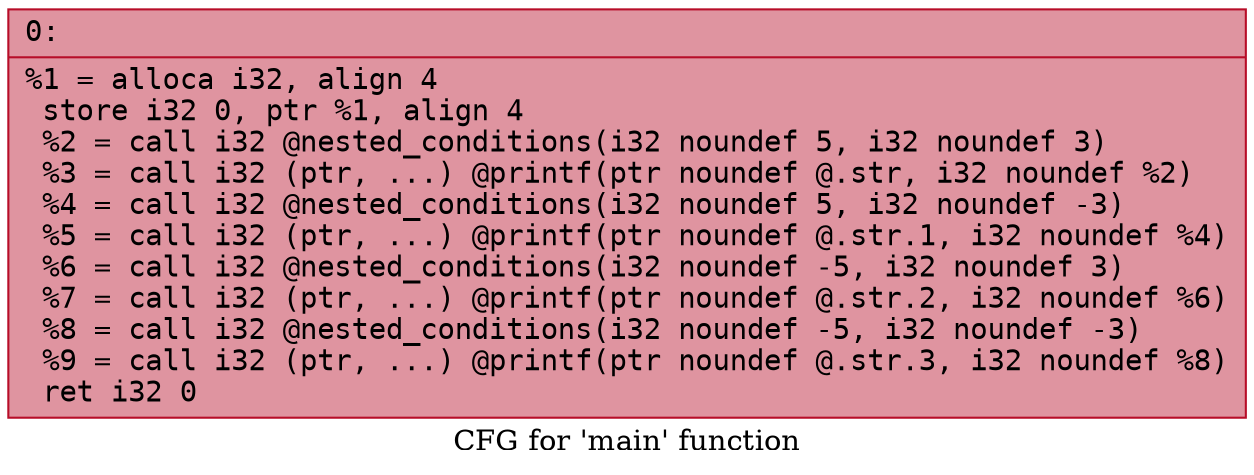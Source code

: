digraph "CFG for 'main' function" {
	label="CFG for 'main' function";

	Node0x61f776aefb90 [shape=record,color="#b70d28ff", style=filled, fillcolor="#b70d2870" fontname="Courier",label="{0:\l|  %1 = alloca i32, align 4\l  store i32 0, ptr %1, align 4\l  %2 = call i32 @nested_conditions(i32 noundef 5, i32 noundef 3)\l  %3 = call i32 (ptr, ...) @printf(ptr noundef @.str, i32 noundef %2)\l  %4 = call i32 @nested_conditions(i32 noundef 5, i32 noundef -3)\l  %5 = call i32 (ptr, ...) @printf(ptr noundef @.str.1, i32 noundef %4)\l  %6 = call i32 @nested_conditions(i32 noundef -5, i32 noundef 3)\l  %7 = call i32 (ptr, ...) @printf(ptr noundef @.str.2, i32 noundef %6)\l  %8 = call i32 @nested_conditions(i32 noundef -5, i32 noundef -3)\l  %9 = call i32 (ptr, ...) @printf(ptr noundef @.str.3, i32 noundef %8)\l  ret i32 0\l}"];
}
